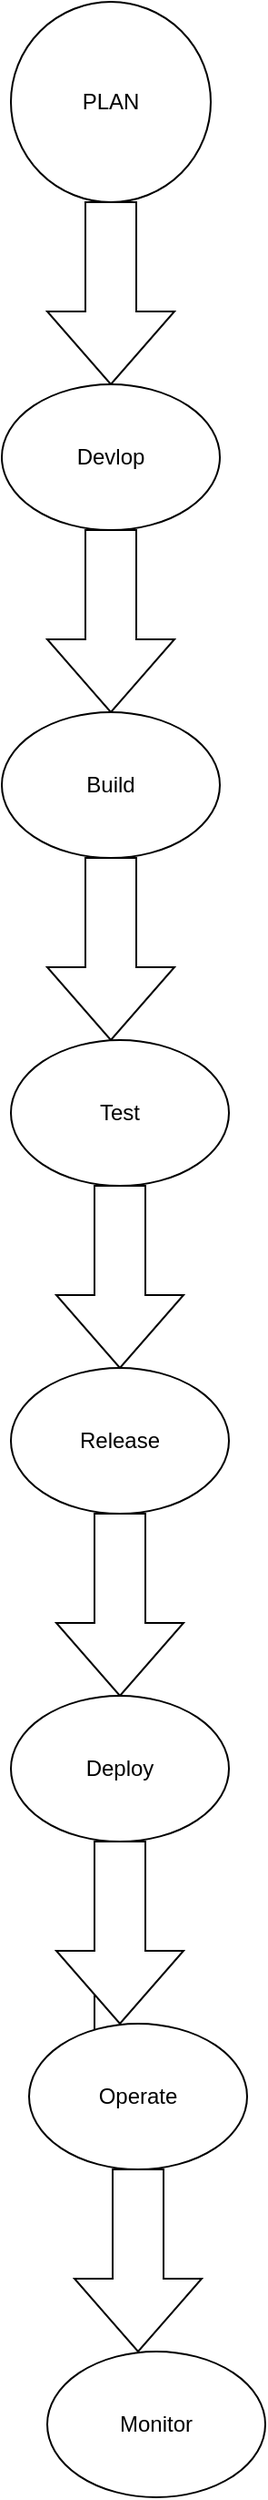 <mxfile version="28.1.1">
  <diagram name="Page-1" id="G7XdJN8uYbObtshh9hm1">
    <mxGraphModel grid="1" page="1" gridSize="10" guides="1" tooltips="1" connect="1" arrows="1" fold="1" pageScale="1" pageWidth="850" pageHeight="1100" math="0" shadow="0">
      <root>
        <mxCell id="0" />
        <mxCell id="1" parent="0" />
        <mxCell id="HyKC1uZEEMNYBQ0GEiA3-3" value="PLAN" style="ellipse;whiteSpace=wrap;html=1;aspect=fixed;" vertex="1" parent="1">
          <mxGeometry x="60" y="40" width="110" height="110" as="geometry" />
        </mxCell>
        <mxCell id="HyKC1uZEEMNYBQ0GEiA3-10" value="" style="html=1;shadow=0;dashed=0;align=center;verticalAlign=middle;shape=mxgraph.arrows2.arrow;dy=0.6;dx=40;direction=south;notch=0;" vertex="1" parent="1">
          <mxGeometry x="80" y="150" width="70" height="100" as="geometry" />
        </mxCell>
        <mxCell id="HyKC1uZEEMNYBQ0GEiA3-11" value="Devlop" style="ellipse;whiteSpace=wrap;html=1;" vertex="1" parent="1">
          <mxGeometry x="55" y="250" width="120" height="80" as="geometry" />
        </mxCell>
        <mxCell id="HyKC1uZEEMNYBQ0GEiA3-12" value="" style="html=1;shadow=0;dashed=0;align=center;verticalAlign=middle;shape=mxgraph.arrows2.arrow;dy=0.6;dx=40;direction=south;notch=0;" vertex="1" parent="1">
          <mxGeometry x="80" y="330" width="70" height="100" as="geometry" />
        </mxCell>
        <mxCell id="HyKC1uZEEMNYBQ0GEiA3-13" value="Build" style="ellipse;whiteSpace=wrap;html=1;" vertex="1" parent="1">
          <mxGeometry x="55" y="430" width="120" height="80" as="geometry" />
        </mxCell>
        <mxCell id="HyKC1uZEEMNYBQ0GEiA3-14" value="" style="html=1;shadow=0;dashed=0;align=center;verticalAlign=middle;shape=mxgraph.arrows2.arrow;dy=0.6;dx=40;direction=south;notch=0;" vertex="1" parent="1">
          <mxGeometry x="80" y="510" width="70" height="100" as="geometry" />
        </mxCell>
        <mxCell id="HyKC1uZEEMNYBQ0GEiA3-15" value="Test" style="ellipse;whiteSpace=wrap;html=1;" vertex="1" parent="1">
          <mxGeometry x="60" y="610" width="120" height="80" as="geometry" />
        </mxCell>
        <mxCell id="HyKC1uZEEMNYBQ0GEiA3-16" value="Release" style="ellipse;whiteSpace=wrap;html=1;" vertex="1" parent="1">
          <mxGeometry x="60" y="790" width="120" height="80" as="geometry" />
        </mxCell>
        <mxCell id="HyKC1uZEEMNYBQ0GEiA3-17" value="" style="html=1;shadow=0;dashed=0;align=center;verticalAlign=middle;shape=mxgraph.arrows2.arrow;dy=0.6;dx=40;direction=south;notch=0;" vertex="1" parent="1">
          <mxGeometry x="85" y="690" width="70" height="100" as="geometry" />
        </mxCell>
        <mxCell id="HyKC1uZEEMNYBQ0GEiA3-18" value="" style="html=1;shadow=0;dashed=0;align=center;verticalAlign=middle;shape=mxgraph.arrows2.arrow;dy=0.6;dx=40;direction=south;notch=0;" vertex="1" parent="1">
          <mxGeometry x="85" y="870" width="70" height="100" as="geometry" />
        </mxCell>
        <mxCell id="HyKC1uZEEMNYBQ0GEiA3-19" value="Deploy" style="ellipse;whiteSpace=wrap;html=1;" vertex="1" parent="1">
          <mxGeometry x="60" y="970" width="120" height="80" as="geometry" />
        </mxCell>
        <mxCell id="HyKC1uZEEMNYBQ0GEiA3-23" style="edgeStyle=orthogonalEdgeStyle;rounded=0;orthogonalLoop=1;jettySize=auto;html=1;exitX=0;exitY=0;exitDx=30;exitDy=49;exitPerimeter=0;" edge="1" parent="1" source="HyKC1uZEEMNYBQ0GEiA3-20" target="HyKC1uZEEMNYBQ0GEiA3-22">
          <mxGeometry relative="1" as="geometry" />
        </mxCell>
        <mxCell id="HyKC1uZEEMNYBQ0GEiA3-20" value="" style="html=1;shadow=0;dashed=0;align=center;verticalAlign=middle;shape=mxgraph.arrows2.arrow;dy=0.6;dx=40;direction=south;notch=0;" vertex="1" parent="1">
          <mxGeometry x="85" y="1050" width="70" height="100" as="geometry" />
        </mxCell>
        <mxCell id="HyKC1uZEEMNYBQ0GEiA3-21" value="Operate" style="ellipse;whiteSpace=wrap;html=1;" vertex="1" parent="1">
          <mxGeometry x="70" y="1150" width="120" height="80" as="geometry" />
        </mxCell>
        <mxCell id="HyKC1uZEEMNYBQ0GEiA3-22" value="" style="html=1;shadow=0;dashed=0;align=center;verticalAlign=middle;shape=mxgraph.arrows2.arrow;dy=0.6;dx=40;direction=south;notch=0;" vertex="1" parent="1">
          <mxGeometry x="95" y="1230" width="70" height="100" as="geometry" />
        </mxCell>
        <mxCell id="HyKC1uZEEMNYBQ0GEiA3-24" value="Monitor" style="ellipse;whiteSpace=wrap;html=1;" vertex="1" parent="1">
          <mxGeometry x="80" y="1330" width="120" height="80" as="geometry" />
        </mxCell>
      </root>
    </mxGraphModel>
  </diagram>
</mxfile>
